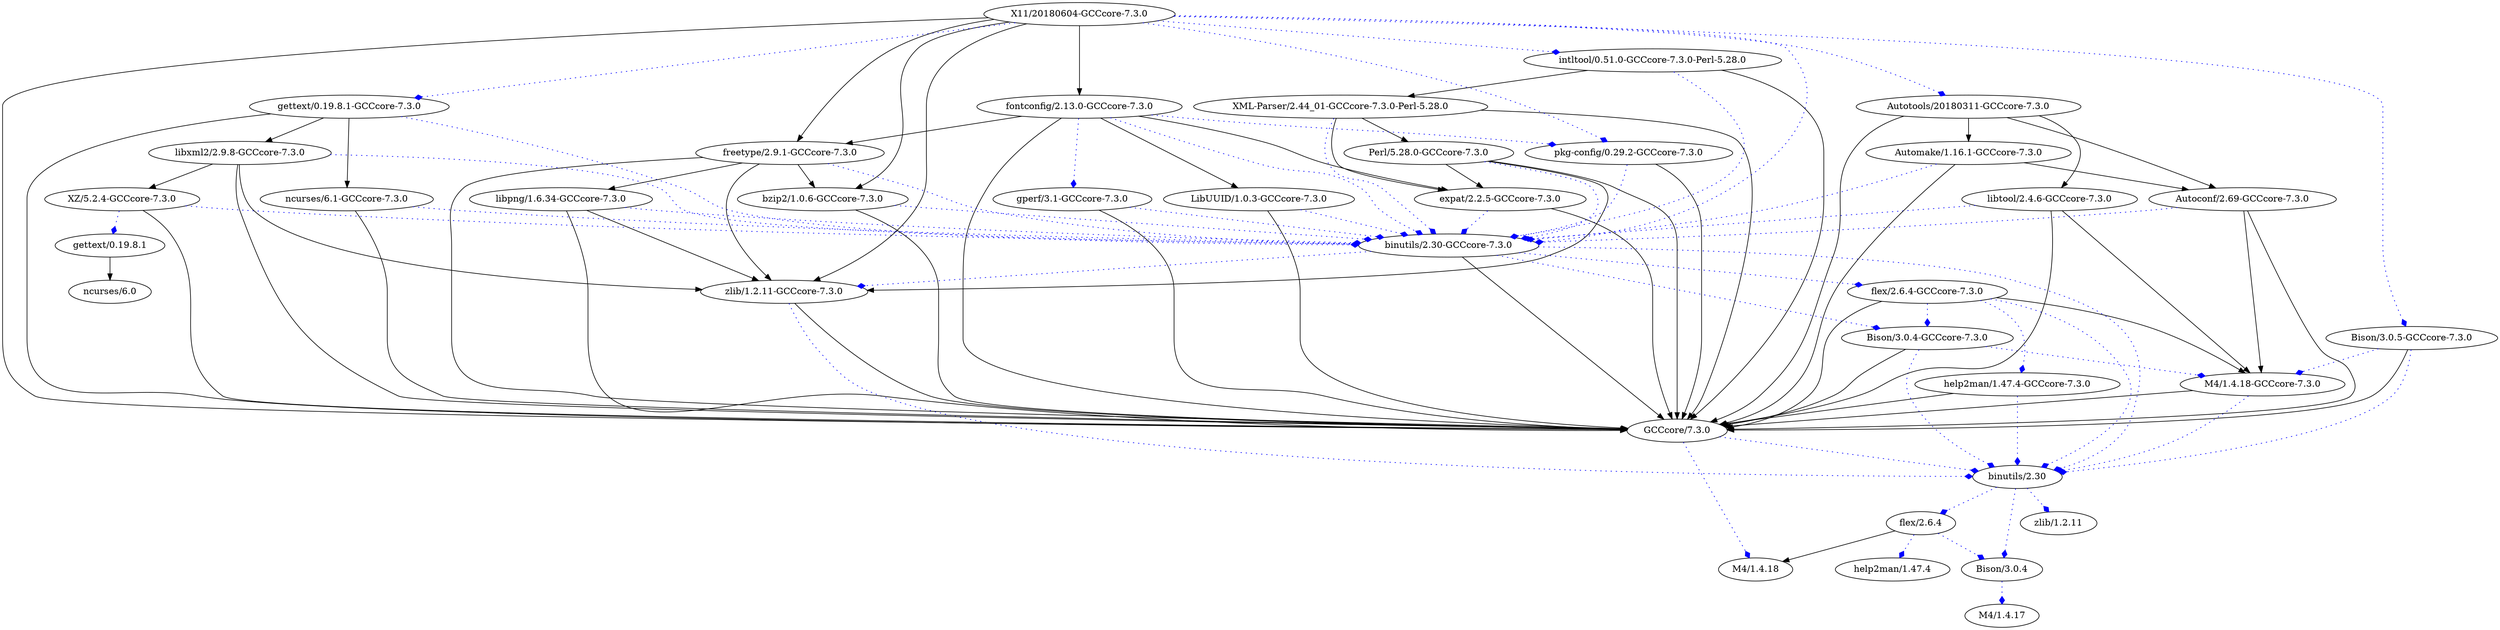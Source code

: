 digraph graphname {
"ncurses/6.0";
"flex/2.6.4";
"M4/1.4.18";
"zlib/1.2.11-GCCcore-7.3.0";
"zlib/1.2.11";
"XZ/5.2.4-GCCcore-7.3.0";
"help2man/1.47.4-GCCcore-7.3.0";
"M4/1.4.17";
"gettext/0.19.8.1";
"Bison/3.0.4-GCCcore-7.3.0";
"libtool/2.4.6-GCCcore-7.3.0";
"Bison/3.0.4";
"binutils/2.30-GCCcore-7.3.0";
"bzip2/1.0.6-GCCcore-7.3.0";
"Bison/3.0.5-GCCcore-7.3.0";
"GCCcore/7.3.0";
"gettext/0.19.8.1-GCCcore-7.3.0";
"binutils/2.30";
"libxml2/2.9.8-GCCcore-7.3.0";
"intltool/0.51.0-GCCcore-7.3.0-Perl-5.28.0";
"M4/1.4.18-GCCcore-7.3.0";
"ncurses/6.1-GCCcore-7.3.0";
"Automake/1.16.1-GCCcore-7.3.0";
"expat/2.2.5-GCCcore-7.3.0";
"XML-Parser/2.44_01-GCCcore-7.3.0-Perl-5.28.0";
"fontconfig/2.13.0-GCCcore-7.3.0";
"gperf/3.1-GCCcore-7.3.0";
"Perl/5.28.0-GCCcore-7.3.0";
"LibUUID/1.0.3-GCCcore-7.3.0";
"freetype/2.9.1-GCCcore-7.3.0";
"libpng/1.6.34-GCCcore-7.3.0";
"help2man/1.47.4";
"Autotools/20180311-GCCcore-7.3.0";
"flex/2.6.4-GCCcore-7.3.0";
"Autoconf/2.69-GCCcore-7.3.0";
"pkg-config/0.29.2-GCCcore-7.3.0";
"X11/20180604-GCCcore-7.3.0";
"flex/2.6.4" -> "M4/1.4.18";
"flex/2.6.4" -> "Bison/3.0.4"  [color=blue, style=dotted, arrowhead=diamond];
"flex/2.6.4" -> "help2man/1.47.4"  [color=blue, style=dotted, arrowhead=diamond];
"zlib/1.2.11-GCCcore-7.3.0" -> "binutils/2.30"  [color=blue, style=dotted, arrowhead=diamond];
"zlib/1.2.11-GCCcore-7.3.0" -> "GCCcore/7.3.0";
"XZ/5.2.4-GCCcore-7.3.0" -> "gettext/0.19.8.1"  [color=blue, style=dotted, arrowhead=diamond];
"XZ/5.2.4-GCCcore-7.3.0" -> "binutils/2.30-GCCcore-7.3.0"  [color=blue, style=dotted, arrowhead=diamond];
"XZ/5.2.4-GCCcore-7.3.0" -> "GCCcore/7.3.0";
"help2man/1.47.4-GCCcore-7.3.0" -> "binutils/2.30"  [color=blue, style=dotted, arrowhead=diamond];
"help2man/1.47.4-GCCcore-7.3.0" -> "GCCcore/7.3.0";
"gettext/0.19.8.1" -> "ncurses/6.0";
"Bison/3.0.4-GCCcore-7.3.0" -> "M4/1.4.18-GCCcore-7.3.0"  [color=blue, style=dotted, arrowhead=diamond];
"Bison/3.0.4-GCCcore-7.3.0" -> "binutils/2.30"  [color=blue, style=dotted, arrowhead=diamond];
"Bison/3.0.4-GCCcore-7.3.0" -> "GCCcore/7.3.0";
"libtool/2.4.6-GCCcore-7.3.0" -> "M4/1.4.18-GCCcore-7.3.0";
"libtool/2.4.6-GCCcore-7.3.0" -> "binutils/2.30-GCCcore-7.3.0"  [color=blue, style=dotted, arrowhead=diamond];
"libtool/2.4.6-GCCcore-7.3.0" -> "GCCcore/7.3.0";
"Bison/3.0.4" -> "M4/1.4.17"  [color=blue, style=dotted, arrowhead=diamond];
"binutils/2.30-GCCcore-7.3.0" -> "flex/2.6.4-GCCcore-7.3.0"  [color=blue, style=dotted, arrowhead=diamond];
"binutils/2.30-GCCcore-7.3.0" -> "Bison/3.0.4-GCCcore-7.3.0"  [color=blue, style=dotted, arrowhead=diamond];
"binutils/2.30-GCCcore-7.3.0" -> "zlib/1.2.11-GCCcore-7.3.0"  [color=blue, style=dotted, arrowhead=diamond];
"binutils/2.30-GCCcore-7.3.0" -> "binutils/2.30"  [color=blue, style=dotted, arrowhead=diamond];
"binutils/2.30-GCCcore-7.3.0" -> "GCCcore/7.3.0";
"bzip2/1.0.6-GCCcore-7.3.0" -> "binutils/2.30-GCCcore-7.3.0"  [color=blue, style=dotted, arrowhead=diamond];
"bzip2/1.0.6-GCCcore-7.3.0" -> "GCCcore/7.3.0";
"Bison/3.0.5-GCCcore-7.3.0" -> "M4/1.4.18-GCCcore-7.3.0"  [color=blue, style=dotted, arrowhead=diamond];
"Bison/3.0.5-GCCcore-7.3.0" -> "binutils/2.30"  [color=blue, style=dotted, arrowhead=diamond];
"Bison/3.0.5-GCCcore-7.3.0" -> "GCCcore/7.3.0";
"GCCcore/7.3.0" -> "M4/1.4.18"  [color=blue, style=dotted, arrowhead=diamond];
"GCCcore/7.3.0" -> "binutils/2.30"  [color=blue, style=dotted, arrowhead=diamond];
"gettext/0.19.8.1-GCCcore-7.3.0" -> "libxml2/2.9.8-GCCcore-7.3.0";
"gettext/0.19.8.1-GCCcore-7.3.0" -> "ncurses/6.1-GCCcore-7.3.0";
"gettext/0.19.8.1-GCCcore-7.3.0" -> "binutils/2.30-GCCcore-7.3.0"  [color=blue, style=dotted, arrowhead=diamond];
"gettext/0.19.8.1-GCCcore-7.3.0" -> "GCCcore/7.3.0";
"binutils/2.30" -> "flex/2.6.4"  [color=blue, style=dotted, arrowhead=diamond];
"binutils/2.30" -> "Bison/3.0.4"  [color=blue, style=dotted, arrowhead=diamond];
"binutils/2.30" -> "zlib/1.2.11"  [color=blue, style=dotted, arrowhead=diamond];
"libxml2/2.9.8-GCCcore-7.3.0" -> "XZ/5.2.4-GCCcore-7.3.0";
"libxml2/2.9.8-GCCcore-7.3.0" -> "zlib/1.2.11-GCCcore-7.3.0";
"libxml2/2.9.8-GCCcore-7.3.0" -> "binutils/2.30-GCCcore-7.3.0"  [color=blue, style=dotted, arrowhead=diamond];
"libxml2/2.9.8-GCCcore-7.3.0" -> "GCCcore/7.3.0";
"intltool/0.51.0-GCCcore-7.3.0-Perl-5.28.0" -> "XML-Parser/2.44_01-GCCcore-7.3.0-Perl-5.28.0";
"intltool/0.51.0-GCCcore-7.3.0-Perl-5.28.0" -> "binutils/2.30-GCCcore-7.3.0"  [color=blue, style=dotted, arrowhead=diamond];
"intltool/0.51.0-GCCcore-7.3.0-Perl-5.28.0" -> "GCCcore/7.3.0";
"M4/1.4.18-GCCcore-7.3.0" -> "binutils/2.30"  [color=blue, style=dotted, arrowhead=diamond];
"M4/1.4.18-GCCcore-7.3.0" -> "GCCcore/7.3.0";
"ncurses/6.1-GCCcore-7.3.0" -> "binutils/2.30-GCCcore-7.3.0"  [color=blue, style=dotted, arrowhead=diamond];
"ncurses/6.1-GCCcore-7.3.0" -> "GCCcore/7.3.0";
"Automake/1.16.1-GCCcore-7.3.0" -> "Autoconf/2.69-GCCcore-7.3.0";
"Automake/1.16.1-GCCcore-7.3.0" -> "binutils/2.30-GCCcore-7.3.0"  [color=blue, style=dotted, arrowhead=diamond];
"Automake/1.16.1-GCCcore-7.3.0" -> "GCCcore/7.3.0";
"expat/2.2.5-GCCcore-7.3.0" -> "binutils/2.30-GCCcore-7.3.0"  [color=blue, style=dotted, arrowhead=diamond];
"expat/2.2.5-GCCcore-7.3.0" -> "GCCcore/7.3.0";
"XML-Parser/2.44_01-GCCcore-7.3.0-Perl-5.28.0" -> "Perl/5.28.0-GCCcore-7.3.0";
"XML-Parser/2.44_01-GCCcore-7.3.0-Perl-5.28.0" -> "expat/2.2.5-GCCcore-7.3.0";
"XML-Parser/2.44_01-GCCcore-7.3.0-Perl-5.28.0" -> "binutils/2.30-GCCcore-7.3.0"  [color=blue, style=dotted, arrowhead=diamond];
"XML-Parser/2.44_01-GCCcore-7.3.0-Perl-5.28.0" -> "GCCcore/7.3.0";
"fontconfig/2.13.0-GCCcore-7.3.0" -> "expat/2.2.5-GCCcore-7.3.0";
"fontconfig/2.13.0-GCCcore-7.3.0" -> "freetype/2.9.1-GCCcore-7.3.0";
"fontconfig/2.13.0-GCCcore-7.3.0" -> "LibUUID/1.0.3-GCCcore-7.3.0";
"fontconfig/2.13.0-GCCcore-7.3.0" -> "binutils/2.30-GCCcore-7.3.0"  [color=blue, style=dotted, arrowhead=diamond];
"fontconfig/2.13.0-GCCcore-7.3.0" -> "gperf/3.1-GCCcore-7.3.0"  [color=blue, style=dotted, arrowhead=diamond];
"fontconfig/2.13.0-GCCcore-7.3.0" -> "pkg-config/0.29.2-GCCcore-7.3.0"  [color=blue, style=dotted, arrowhead=diamond];
"fontconfig/2.13.0-GCCcore-7.3.0" -> "GCCcore/7.3.0";
"gperf/3.1-GCCcore-7.3.0" -> "binutils/2.30-GCCcore-7.3.0"  [color=blue, style=dotted, arrowhead=diamond];
"gperf/3.1-GCCcore-7.3.0" -> "GCCcore/7.3.0";
"Perl/5.28.0-GCCcore-7.3.0" -> "zlib/1.2.11-GCCcore-7.3.0";
"Perl/5.28.0-GCCcore-7.3.0" -> "expat/2.2.5-GCCcore-7.3.0";
"Perl/5.28.0-GCCcore-7.3.0" -> "binutils/2.30-GCCcore-7.3.0"  [color=blue, style=dotted, arrowhead=diamond];
"Perl/5.28.0-GCCcore-7.3.0" -> "GCCcore/7.3.0";
"LibUUID/1.0.3-GCCcore-7.3.0" -> "binutils/2.30-GCCcore-7.3.0"  [color=blue, style=dotted, arrowhead=diamond];
"LibUUID/1.0.3-GCCcore-7.3.0" -> "GCCcore/7.3.0";
"freetype/2.9.1-GCCcore-7.3.0" -> "bzip2/1.0.6-GCCcore-7.3.0";
"freetype/2.9.1-GCCcore-7.3.0" -> "libpng/1.6.34-GCCcore-7.3.0";
"freetype/2.9.1-GCCcore-7.3.0" -> "zlib/1.2.11-GCCcore-7.3.0";
"freetype/2.9.1-GCCcore-7.3.0" -> "binutils/2.30-GCCcore-7.3.0"  [color=blue, style=dotted, arrowhead=diamond];
"freetype/2.9.1-GCCcore-7.3.0" -> "GCCcore/7.3.0";
"libpng/1.6.34-GCCcore-7.3.0" -> "zlib/1.2.11-GCCcore-7.3.0";
"libpng/1.6.34-GCCcore-7.3.0" -> "binutils/2.30-GCCcore-7.3.0"  [color=blue, style=dotted, arrowhead=diamond];
"libpng/1.6.34-GCCcore-7.3.0" -> "GCCcore/7.3.0";
"Autotools/20180311-GCCcore-7.3.0" -> "Autoconf/2.69-GCCcore-7.3.0";
"Autotools/20180311-GCCcore-7.3.0" -> "Automake/1.16.1-GCCcore-7.3.0";
"Autotools/20180311-GCCcore-7.3.0" -> "libtool/2.4.6-GCCcore-7.3.0";
"Autotools/20180311-GCCcore-7.3.0" -> "GCCcore/7.3.0";
"flex/2.6.4-GCCcore-7.3.0" -> "M4/1.4.18-GCCcore-7.3.0";
"flex/2.6.4-GCCcore-7.3.0" -> "Bison/3.0.4-GCCcore-7.3.0"  [color=blue, style=dotted, arrowhead=diamond];
"flex/2.6.4-GCCcore-7.3.0" -> "help2man/1.47.4-GCCcore-7.3.0"  [color=blue, style=dotted, arrowhead=diamond];
"flex/2.6.4-GCCcore-7.3.0" -> "binutils/2.30"  [color=blue, style=dotted, arrowhead=diamond];
"flex/2.6.4-GCCcore-7.3.0" -> "GCCcore/7.3.0";
"Autoconf/2.69-GCCcore-7.3.0" -> "M4/1.4.18-GCCcore-7.3.0";
"Autoconf/2.69-GCCcore-7.3.0" -> "binutils/2.30-GCCcore-7.3.0"  [color=blue, style=dotted, arrowhead=diamond];
"Autoconf/2.69-GCCcore-7.3.0" -> "GCCcore/7.3.0";
"pkg-config/0.29.2-GCCcore-7.3.0" -> "binutils/2.30-GCCcore-7.3.0"  [color=blue, style=dotted, arrowhead=diamond];
"pkg-config/0.29.2-GCCcore-7.3.0" -> "GCCcore/7.3.0";
"X11/20180604-GCCcore-7.3.0" -> "bzip2/1.0.6-GCCcore-7.3.0";
"X11/20180604-GCCcore-7.3.0" -> "fontconfig/2.13.0-GCCcore-7.3.0";
"X11/20180604-GCCcore-7.3.0" -> "freetype/2.9.1-GCCcore-7.3.0";
"X11/20180604-GCCcore-7.3.0" -> "zlib/1.2.11-GCCcore-7.3.0";
"X11/20180604-GCCcore-7.3.0" -> "binutils/2.30-GCCcore-7.3.0"  [color=blue, style=dotted, arrowhead=diamond];
"X11/20180604-GCCcore-7.3.0" -> "Autotools/20180311-GCCcore-7.3.0"  [color=blue, style=dotted, arrowhead=diamond];
"X11/20180604-GCCcore-7.3.0" -> "Bison/3.0.5-GCCcore-7.3.0"  [color=blue, style=dotted, arrowhead=diamond];
"X11/20180604-GCCcore-7.3.0" -> "gettext/0.19.8.1-GCCcore-7.3.0"  [color=blue, style=dotted, arrowhead=diamond];
"X11/20180604-GCCcore-7.3.0" -> "pkg-config/0.29.2-GCCcore-7.3.0"  [color=blue, style=dotted, arrowhead=diamond];
"X11/20180604-GCCcore-7.3.0" -> "intltool/0.51.0-GCCcore-7.3.0-Perl-5.28.0"  [color=blue, style=dotted, arrowhead=diamond];
"X11/20180604-GCCcore-7.3.0" -> "GCCcore/7.3.0";
}

